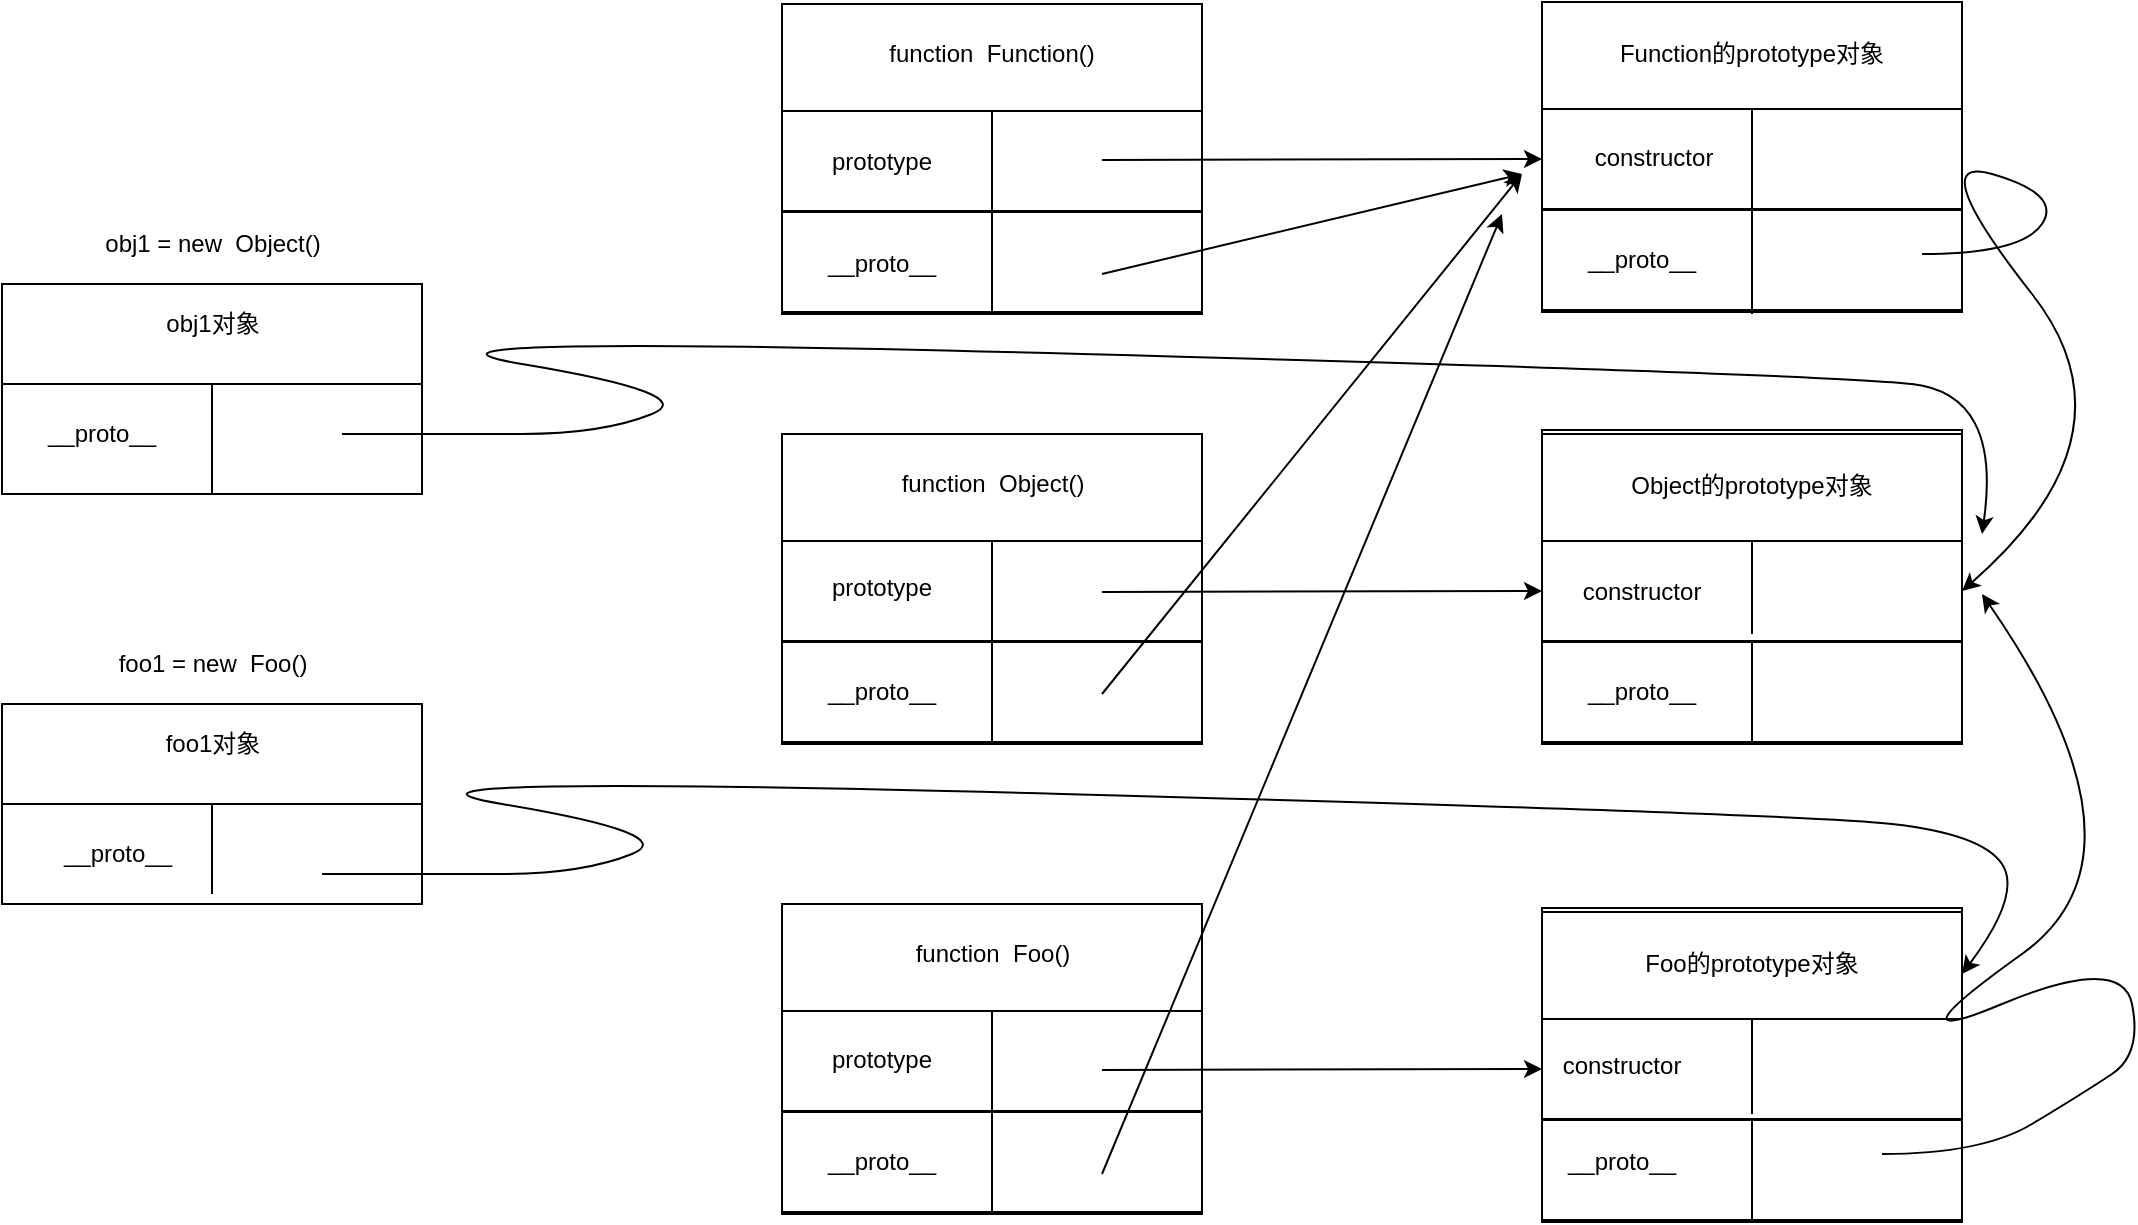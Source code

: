 <mxfile>
    <diagram id="1csUOhej7IXeKtxR6tfC" name="Page-1">
        <mxGraphModel dx="1108" dy="818" grid="1" gridSize="10" guides="1" tooltips="1" connect="1" arrows="1" fold="1" page="1" pageScale="1" pageWidth="1169" pageHeight="1654" math="0" shadow="0">
            <root>
                <mxCell id="0"/>
                <mxCell id="1" parent="0"/>
                <mxCell id="2" value="" style="rounded=0;whiteSpace=wrap;html=1;" parent="1" vertex="1">
                    <mxGeometry x="90" y="285" width="210" height="100" as="geometry"/>
                </mxCell>
                <mxCell id="3" value="" style="rounded=0;whiteSpace=wrap;html=1;" parent="1" vertex="1">
                    <mxGeometry x="90" y="335" width="210" height="55" as="geometry"/>
                </mxCell>
                <mxCell id="4" value="obj1 = new&amp;nbsp; Object()" style="text;html=1;align=center;verticalAlign=middle;resizable=0;points=[];autosize=1;strokeColor=none;" parent="1" vertex="1">
                    <mxGeometry x="135" y="255" width="120" height="20" as="geometry"/>
                </mxCell>
                <mxCell id="6" value="obj1对象" style="text;html=1;strokeColor=none;fillColor=none;align=center;verticalAlign=middle;whiteSpace=wrap;rounded=0;" parent="1" vertex="1">
                    <mxGeometry x="167.5" y="295" width="55" height="20" as="geometry"/>
                </mxCell>
                <mxCell id="7" value="" style="rounded=0;whiteSpace=wrap;html=1;" parent="1" vertex="1">
                    <mxGeometry x="90" y="495" width="210" height="100" as="geometry"/>
                </mxCell>
                <mxCell id="8" value="" style="rounded=0;whiteSpace=wrap;html=1;" parent="1" vertex="1">
                    <mxGeometry x="90" y="545" width="210" height="50" as="geometry"/>
                </mxCell>
                <mxCell id="9" value="foo1 = new&amp;nbsp; Foo()" style="text;html=1;align=center;verticalAlign=middle;resizable=0;points=[];autosize=1;strokeColor=none;" parent="1" vertex="1">
                    <mxGeometry x="140" y="465" width="110" height="20" as="geometry"/>
                </mxCell>
                <mxCell id="10" value="foo1对象" style="text;html=1;strokeColor=none;fillColor=none;align=center;verticalAlign=middle;whiteSpace=wrap;rounded=0;" parent="1" vertex="1">
                    <mxGeometry x="167.5" y="505" width="55" height="20" as="geometry"/>
                </mxCell>
                <mxCell id="11" value="" style="rounded=0;whiteSpace=wrap;html=1;" parent="1" vertex="1">
                    <mxGeometry x="480" y="145" width="210" height="155" as="geometry"/>
                </mxCell>
                <mxCell id="12" value="" style="rounded=0;whiteSpace=wrap;html=1;" parent="1" vertex="1">
                    <mxGeometry x="480" y="249" width="210" height="50" as="geometry"/>
                </mxCell>
                <mxCell id="14" value="function&amp;nbsp; Function()" style="text;html=1;strokeColor=none;fillColor=none;align=center;verticalAlign=middle;whiteSpace=wrap;rounded=0;" parent="1" vertex="1">
                    <mxGeometry x="521.88" y="160" width="126.25" height="20" as="geometry"/>
                </mxCell>
                <mxCell id="17" value="" style="rounded=0;whiteSpace=wrap;html=1;" parent="1" vertex="1">
                    <mxGeometry x="480" y="198.5" width="210" height="50" as="geometry"/>
                </mxCell>
                <mxCell id="18" value="" style="rounded=0;whiteSpace=wrap;html=1;" parent="1" vertex="1">
                    <mxGeometry x="480" y="360" width="210" height="155" as="geometry"/>
                </mxCell>
                <mxCell id="19" value="" style="rounded=0;whiteSpace=wrap;html=1;" parent="1" vertex="1">
                    <mxGeometry x="480" y="464" width="210" height="50" as="geometry"/>
                </mxCell>
                <mxCell id="20" value="function&amp;nbsp; Object()" style="text;html=1;strokeColor=none;fillColor=none;align=center;verticalAlign=middle;whiteSpace=wrap;rounded=0;" parent="1" vertex="1">
                    <mxGeometry x="533.75" y="375" width="102.5" height="20" as="geometry"/>
                </mxCell>
                <mxCell id="21" value="" style="rounded=0;whiteSpace=wrap;html=1;" parent="1" vertex="1">
                    <mxGeometry x="480" y="413.5" width="210" height="50" as="geometry"/>
                </mxCell>
                <mxCell id="22" value="" style="rounded=0;whiteSpace=wrap;html=1;" parent="1" vertex="1">
                    <mxGeometry x="480" y="595" width="210" height="155" as="geometry"/>
                </mxCell>
                <mxCell id="23" value="" style="rounded=0;whiteSpace=wrap;html=1;" parent="1" vertex="1">
                    <mxGeometry x="480" y="699" width="210" height="50" as="geometry"/>
                </mxCell>
                <mxCell id="24" value="function&amp;nbsp; Foo()" style="text;html=1;strokeColor=none;fillColor=none;align=center;verticalAlign=middle;whiteSpace=wrap;rounded=0;" parent="1" vertex="1">
                    <mxGeometry x="533.75" y="610" width="102.5" height="20" as="geometry"/>
                </mxCell>
                <mxCell id="25" value="" style="rounded=0;whiteSpace=wrap;html=1;" parent="1" vertex="1">
                    <mxGeometry x="480" y="648.5" width="210" height="50" as="geometry"/>
                </mxCell>
                <mxCell id="26" value="" style="rounded=0;whiteSpace=wrap;html=1;" parent="1" vertex="1">
                    <mxGeometry x="860" y="144" width="210" height="155" as="geometry"/>
                </mxCell>
                <mxCell id="27" value="" style="rounded=0;whiteSpace=wrap;html=1;" parent="1" vertex="1">
                    <mxGeometry x="860" y="248" width="210" height="50" as="geometry"/>
                </mxCell>
                <mxCell id="28" value="Function的prototype对象" style="text;html=1;strokeColor=none;fillColor=none;align=center;verticalAlign=middle;whiteSpace=wrap;rounded=0;" parent="1" vertex="1">
                    <mxGeometry x="895.93" y="160" width="138.13" height="20" as="geometry"/>
                </mxCell>
                <mxCell id="29" value="" style="rounded=0;whiteSpace=wrap;html=1;" parent="1" vertex="1">
                    <mxGeometry x="860" y="197.5" width="210" height="50" as="geometry"/>
                </mxCell>
                <mxCell id="30" value="" style="rounded=0;whiteSpace=wrap;html=1;" parent="1" vertex="1">
                    <mxGeometry x="860" y="358" width="210" height="155" as="geometry"/>
                </mxCell>
                <mxCell id="31" value="__proto__" style="rounded=0;whiteSpace=wrap;html=1;" parent="1" vertex="1">
                    <mxGeometry x="860" y="462" width="210" height="50" as="geometry"/>
                </mxCell>
                <mxCell id="32" value="Function的prototype对象" style="text;html=1;strokeColor=none;fillColor=none;align=center;verticalAlign=middle;whiteSpace=wrap;rounded=0;" parent="1" vertex="1">
                    <mxGeometry x="895.93" y="374" width="138.13" height="20" as="geometry"/>
                </mxCell>
                <mxCell id="33" value="constructor" style="rounded=0;whiteSpace=wrap;html=1;" parent="1" vertex="1">
                    <mxGeometry x="860" y="411.5" width="210" height="50" as="geometry"/>
                </mxCell>
                <mxCell id="34" value="" style="rounded=0;whiteSpace=wrap;html=1;" parent="1" vertex="1">
                    <mxGeometry x="860" y="360" width="210" height="155" as="geometry"/>
                </mxCell>
                <mxCell id="35" value="" style="rounded=0;whiteSpace=wrap;html=1;" parent="1" vertex="1">
                    <mxGeometry x="860" y="464" width="210" height="50" as="geometry"/>
                </mxCell>
                <mxCell id="36" value="Object的prototype对象" style="text;html=1;strokeColor=none;fillColor=none;align=center;verticalAlign=middle;whiteSpace=wrap;rounded=0;" parent="1" vertex="1">
                    <mxGeometry x="895.93" y="376" width="138.13" height="20" as="geometry"/>
                </mxCell>
                <mxCell id="37" value="" style="rounded=0;whiteSpace=wrap;html=1;" parent="1" vertex="1">
                    <mxGeometry x="860" y="413.5" width="210" height="50" as="geometry"/>
                </mxCell>
                <mxCell id="38" value="" style="rounded=0;whiteSpace=wrap;html=1;" parent="1" vertex="1">
                    <mxGeometry x="860" y="597" width="210" height="155" as="geometry"/>
                </mxCell>
                <mxCell id="39" value="__proto__" style="rounded=0;whiteSpace=wrap;html=1;" parent="1" vertex="1">
                    <mxGeometry x="860" y="701" width="210" height="50" as="geometry"/>
                </mxCell>
                <mxCell id="40" value="Function的prototype对象" style="text;html=1;strokeColor=none;fillColor=none;align=center;verticalAlign=middle;whiteSpace=wrap;rounded=0;" parent="1" vertex="1">
                    <mxGeometry x="895.93" y="613" width="138.13" height="20" as="geometry"/>
                </mxCell>
                <mxCell id="41" value="constructor" style="rounded=0;whiteSpace=wrap;html=1;" parent="1" vertex="1">
                    <mxGeometry x="860" y="650.5" width="210" height="50" as="geometry"/>
                </mxCell>
                <mxCell id="42" value="" style="rounded=0;whiteSpace=wrap;html=1;" parent="1" vertex="1">
                    <mxGeometry x="860" y="599" width="210" height="155" as="geometry"/>
                </mxCell>
                <mxCell id="124" value="" style="edgeStyle=orthogonalEdgeStyle;rounded=0;orthogonalLoop=1;jettySize=auto;html=1;" edge="1" parent="1" source="43" target="45">
                    <mxGeometry relative="1" as="geometry"/>
                </mxCell>
                <mxCell id="43" value="" style="rounded=0;whiteSpace=wrap;html=1;" parent="1" vertex="1">
                    <mxGeometry x="860" y="703" width="210" height="50" as="geometry"/>
                </mxCell>
                <mxCell id="44" value="Foo的prototype对象" style="text;html=1;strokeColor=none;fillColor=none;align=center;verticalAlign=middle;whiteSpace=wrap;rounded=0;" parent="1" vertex="1">
                    <mxGeometry x="895.93" y="615" width="138.13" height="20" as="geometry"/>
                </mxCell>
                <mxCell id="45" value="" style="rounded=0;whiteSpace=wrap;html=1;" parent="1" vertex="1">
                    <mxGeometry x="860" y="652.5" width="210" height="50" as="geometry"/>
                </mxCell>
                <mxCell id="71" value="" style="endArrow=classic;html=1;entryX=0;entryY=0.5;entryDx=0;entryDy=0;" parent="1" target="29" edge="1">
                    <mxGeometry width="50" height="50" relative="1" as="geometry">
                        <mxPoint x="640" y="223" as="sourcePoint"/>
                        <mxPoint x="690" y="190" as="targetPoint"/>
                    </mxGeometry>
                </mxCell>
                <mxCell id="75" value="" style="endArrow=classic;html=1;entryX=0;entryY=0.5;entryDx=0;entryDy=0;" parent="1" target="37" edge="1">
                    <mxGeometry width="50" height="50" relative="1" as="geometry">
                        <mxPoint x="640" y="439" as="sourcePoint"/>
                        <mxPoint x="690" y="400" as="targetPoint"/>
                    </mxGeometry>
                </mxCell>
                <mxCell id="76" value="" style="endArrow=classic;html=1;entryX=0;entryY=0.5;entryDx=0;entryDy=0;" parent="1" target="45" edge="1">
                    <mxGeometry width="50" height="50" relative="1" as="geometry">
                        <mxPoint x="640" y="678" as="sourcePoint"/>
                        <mxPoint x="690" y="630" as="targetPoint"/>
                    </mxGeometry>
                </mxCell>
                <mxCell id="77" value="" style="endArrow=classic;html=1;" parent="1" edge="1">
                    <mxGeometry width="50" height="50" relative="1" as="geometry">
                        <mxPoint x="640" y="280" as="sourcePoint"/>
                        <mxPoint x="850" y="230" as="targetPoint"/>
                    </mxGeometry>
                </mxCell>
                <mxCell id="78" value="" style="endArrow=classic;html=1;" parent="1" edge="1">
                    <mxGeometry width="50" height="50" relative="1" as="geometry">
                        <mxPoint x="640" y="490" as="sourcePoint"/>
                        <mxPoint x="850" y="230" as="targetPoint"/>
                    </mxGeometry>
                </mxCell>
                <mxCell id="81" value="" style="endArrow=classic;html=1;" edge="1" parent="1">
                    <mxGeometry width="50" height="50" relative="1" as="geometry">
                        <mxPoint x="640" y="730" as="sourcePoint"/>
                        <mxPoint x="840" y="250" as="targetPoint"/>
                    </mxGeometry>
                </mxCell>
                <mxCell id="83" value="" style="curved=1;endArrow=classic;html=1;entryX=1;entryY=0.5;entryDx=0;entryDy=0;" edge="1" parent="1" target="37">
                    <mxGeometry width="50" height="50" relative="1" as="geometry">
                        <mxPoint x="1050" y="270" as="sourcePoint"/>
                        <mxPoint x="1080" y="440" as="targetPoint"/>
                        <Array as="points">
                            <mxPoint x="1100" y="270"/>
                            <mxPoint x="1120" y="240"/>
                            <mxPoint x="1050" y="220"/>
                            <mxPoint x="1160" y="360"/>
                        </Array>
                    </mxGeometry>
                </mxCell>
                <mxCell id="85" value="" style="curved=1;endArrow=classic;html=1;" edge="1" parent="1">
                    <mxGeometry width="50" height="50" relative="1" as="geometry">
                        <mxPoint x="1030" y="720" as="sourcePoint"/>
                        <mxPoint x="1080" y="440" as="targetPoint"/>
                        <Array as="points">
                            <mxPoint x="1080" y="720"/>
                            <mxPoint x="1130" y="690"/>
                            <mxPoint x="1160" y="670"/>
                            <mxPoint x="1150" y="620"/>
                            <mxPoint x="1030" y="670"/>
                            <mxPoint x="1170" y="570"/>
                        </Array>
                    </mxGeometry>
                </mxCell>
                <mxCell id="89" value="" style="curved=1;endArrow=classic;html=1;" edge="1" parent="1">
                    <mxGeometry width="50" height="50" relative="1" as="geometry">
                        <mxPoint x="260" y="360" as="sourcePoint"/>
                        <mxPoint x="1080" y="410" as="targetPoint"/>
                        <Array as="points">
                            <mxPoint x="310" y="360"/>
                            <mxPoint x="390" y="360"/>
                            <mxPoint x="440" y="340"/>
                            <mxPoint x="260" y="310"/>
                            <mxPoint x="1000" y="330"/>
                            <mxPoint x="1090" y="340"/>
                        </Array>
                    </mxGeometry>
                </mxCell>
                <mxCell id="90" value="" style="curved=1;endArrow=classic;html=1;" edge="1" parent="1">
                    <mxGeometry width="50" height="50" relative="1" as="geometry">
                        <mxPoint x="250" y="580" as="sourcePoint"/>
                        <mxPoint x="1070" y="630" as="targetPoint"/>
                        <Array as="points">
                            <mxPoint x="300" y="580"/>
                            <mxPoint x="380" y="580"/>
                            <mxPoint x="430" y="560"/>
                            <mxPoint x="250" y="530"/>
                            <mxPoint x="990" y="550"/>
                            <mxPoint x="1080" y="560"/>
                            <mxPoint x="1100" y="590"/>
                        </Array>
                    </mxGeometry>
                </mxCell>
                <mxCell id="91" value="" style="endArrow=none;html=1;entryX=0.5;entryY=0;entryDx=0;entryDy=0;exitX=0.5;exitY=1;exitDx=0;exitDy=0;" edge="1" parent="1" source="3" target="3">
                    <mxGeometry width="50" height="50" relative="1" as="geometry">
                        <mxPoint x="195" y="380" as="sourcePoint"/>
                        <mxPoint x="260" y="330" as="targetPoint"/>
                    </mxGeometry>
                </mxCell>
                <mxCell id="94" value="__proto__" style="text;html=1;strokeColor=none;fillColor=none;align=center;verticalAlign=middle;whiteSpace=wrap;rounded=0;" vertex="1" parent="1">
                    <mxGeometry x="120" y="350" width="40" height="20" as="geometry"/>
                </mxCell>
                <mxCell id="96" value="" style="endArrow=none;html=1;exitX=0.5;exitY=1;exitDx=0;exitDy=0;" edge="1" parent="1" source="8" target="7">
                    <mxGeometry width="50" height="50" relative="1" as="geometry">
                        <mxPoint x="170" y="590" as="sourcePoint"/>
                        <mxPoint x="220" y="540" as="targetPoint"/>
                        <Array as="points"/>
                    </mxGeometry>
                </mxCell>
                <mxCell id="97" value="__proto__" style="text;html=1;strokeColor=none;fillColor=none;align=center;verticalAlign=middle;whiteSpace=wrap;rounded=0;" vertex="1" parent="1">
                    <mxGeometry x="127.5" y="560" width="40" height="20" as="geometry"/>
                </mxCell>
                <mxCell id="98" value="" style="endArrow=none;html=1;entryX=0.5;entryY=0;entryDx=0;entryDy=0;" edge="1" parent="1" target="8">
                    <mxGeometry width="50" height="50" relative="1" as="geometry">
                        <mxPoint x="195" y="590" as="sourcePoint"/>
                        <mxPoint x="230" y="540" as="targetPoint"/>
                        <Array as="points">
                            <mxPoint x="195" y="560"/>
                        </Array>
                    </mxGeometry>
                </mxCell>
                <mxCell id="99" value="&lt;span&gt;prototype&lt;/span&gt;" style="text;html=1;strokeColor=none;fillColor=none;align=center;verticalAlign=middle;whiteSpace=wrap;rounded=0;" vertex="1" parent="1">
                    <mxGeometry x="510" y="214" width="40" height="20" as="geometry"/>
                </mxCell>
                <mxCell id="100" value="" style="endArrow=none;html=1;exitX=0.5;exitY=0;exitDx=0;exitDy=0;entryX=0.5;entryY=0;entryDx=0;entryDy=0;" edge="1" parent="1" source="12" target="17">
                    <mxGeometry width="50" height="50" relative="1" as="geometry">
                        <mxPoint x="570" y="250" as="sourcePoint"/>
                        <mxPoint x="620" y="200" as="targetPoint"/>
                    </mxGeometry>
                </mxCell>
                <mxCell id="101" value="&lt;span&gt;__proto__&lt;/span&gt;" style="text;html=1;strokeColor=none;fillColor=none;align=center;verticalAlign=middle;whiteSpace=wrap;rounded=0;" vertex="1" parent="1">
                    <mxGeometry x="510" y="265" width="40" height="20" as="geometry"/>
                </mxCell>
                <mxCell id="102" value="" style="endArrow=none;html=1;exitX=0.5;exitY=1;exitDx=0;exitDy=0;entryX=0.5;entryY=0;entryDx=0;entryDy=0;" edge="1" parent="1" source="11" target="12">
                    <mxGeometry width="50" height="50" relative="1" as="geometry">
                        <mxPoint x="570" y="300" as="sourcePoint"/>
                        <mxPoint x="620" y="250" as="targetPoint"/>
                    </mxGeometry>
                </mxCell>
                <mxCell id="103" value="&lt;span&gt;prototype&lt;/span&gt;" style="text;html=1;strokeColor=none;fillColor=none;align=center;verticalAlign=middle;whiteSpace=wrap;rounded=0;" vertex="1" parent="1">
                    <mxGeometry x="510" y="427" width="40" height="20" as="geometry"/>
                </mxCell>
                <mxCell id="104" value="" style="endArrow=none;html=1;exitX=0.5;exitY=1;exitDx=0;exitDy=0;entryX=0.5;entryY=0;entryDx=0;entryDy=0;" edge="1" parent="1" source="21" target="21">
                    <mxGeometry width="50" height="50" relative="1" as="geometry">
                        <mxPoint x="570" y="460" as="sourcePoint"/>
                        <mxPoint x="620" y="410" as="targetPoint"/>
                    </mxGeometry>
                </mxCell>
                <mxCell id="105" value="&lt;span&gt;__proto__&lt;/span&gt;" style="text;html=1;strokeColor=none;fillColor=none;align=center;verticalAlign=middle;whiteSpace=wrap;rounded=0;" vertex="1" parent="1">
                    <mxGeometry x="510" y="479" width="40" height="20" as="geometry"/>
                </mxCell>
                <mxCell id="106" value="" style="endArrow=none;html=1;exitX=0.5;exitY=1;exitDx=0;exitDy=0;entryX=0.5;entryY=1;entryDx=0;entryDy=0;" edge="1" parent="1" source="19" target="21">
                    <mxGeometry width="50" height="50" relative="1" as="geometry">
                        <mxPoint x="570" y="510" as="sourcePoint"/>
                        <mxPoint x="620" y="460" as="targetPoint"/>
                    </mxGeometry>
                </mxCell>
                <mxCell id="107" value="&lt;span&gt;prototype&lt;/span&gt;" style="text;html=1;strokeColor=none;fillColor=none;align=center;verticalAlign=middle;whiteSpace=wrap;rounded=0;" vertex="1" parent="1">
                    <mxGeometry x="510" y="663" width="40" height="20" as="geometry"/>
                </mxCell>
                <mxCell id="108" value="" style="endArrow=none;html=1;exitX=0.5;exitY=0;exitDx=0;exitDy=0;entryX=0.5;entryY=0;entryDx=0;entryDy=0;" edge="1" parent="1" source="23" target="25">
                    <mxGeometry width="50" height="50" relative="1" as="geometry">
                        <mxPoint x="570" y="700" as="sourcePoint"/>
                        <mxPoint x="620" y="650" as="targetPoint"/>
                    </mxGeometry>
                </mxCell>
                <mxCell id="109" value="&lt;span&gt;__proto__&lt;/span&gt;" style="text;html=1;strokeColor=none;fillColor=none;align=center;verticalAlign=middle;whiteSpace=wrap;rounded=0;" vertex="1" parent="1">
                    <mxGeometry x="510" y="714" width="40" height="20" as="geometry"/>
                </mxCell>
                <mxCell id="110" value="" style="endArrow=none;html=1;exitX=0.5;exitY=1;exitDx=0;exitDy=0;entryX=0.5;entryY=0;entryDx=0;entryDy=0;" edge="1" parent="1" source="23" target="23">
                    <mxGeometry width="50" height="50" relative="1" as="geometry">
                        <mxPoint x="570" y="750" as="sourcePoint"/>
                        <mxPoint x="620" y="700" as="targetPoint"/>
                    </mxGeometry>
                </mxCell>
                <mxCell id="111" value="&lt;span&gt;constructor&lt;/span&gt;" style="text;html=1;strokeColor=none;fillColor=none;align=center;verticalAlign=middle;whiteSpace=wrap;rounded=0;" vertex="1" parent="1">
                    <mxGeometry x="896" y="212" width="40" height="20" as="geometry"/>
                </mxCell>
                <mxCell id="112" value="&lt;span&gt;__proto__&lt;/span&gt;" style="text;html=1;strokeColor=none;fillColor=none;align=center;verticalAlign=middle;whiteSpace=wrap;rounded=0;" vertex="1" parent="1">
                    <mxGeometry x="890" y="263" width="40" height="20" as="geometry"/>
                </mxCell>
                <mxCell id="114" value="" style="endArrow=none;html=1;exitX=0.5;exitY=0;exitDx=0;exitDy=0;entryX=0.5;entryY=0;entryDx=0;entryDy=0;" edge="1" parent="1" source="27" target="29">
                    <mxGeometry width="50" height="50" relative="1" as="geometry">
                        <mxPoint x="970" y="240" as="sourcePoint"/>
                        <mxPoint x="1010" y="190" as="targetPoint"/>
                    </mxGeometry>
                </mxCell>
                <mxCell id="115" value="" style="endArrow=none;html=1;entryX=0.5;entryY=1;entryDx=0;entryDy=0;" edge="1" parent="1" target="29">
                    <mxGeometry width="50" height="50" relative="1" as="geometry">
                        <mxPoint x="965" y="300" as="sourcePoint"/>
                        <mxPoint x="1000" y="250" as="targetPoint"/>
                    </mxGeometry>
                </mxCell>
                <mxCell id="116" value="&lt;span&gt;constructor&lt;/span&gt;" style="text;html=1;strokeColor=none;fillColor=none;align=center;verticalAlign=middle;whiteSpace=wrap;rounded=0;" vertex="1" parent="1">
                    <mxGeometry x="890" y="429" width="40" height="20" as="geometry"/>
                </mxCell>
                <mxCell id="117" value="&lt;span&gt;__proto__&lt;/span&gt;" style="text;html=1;strokeColor=none;fillColor=none;align=center;verticalAlign=middle;whiteSpace=wrap;rounded=0;" vertex="1" parent="1">
                    <mxGeometry x="890" y="479" width="40" height="20" as="geometry"/>
                </mxCell>
                <mxCell id="118" value="" style="endArrow=none;html=1;entryX=0.5;entryY=0;entryDx=0;entryDy=0;" edge="1" parent="1" target="37">
                    <mxGeometry width="50" height="50" relative="1" as="geometry">
                        <mxPoint x="965" y="460" as="sourcePoint"/>
                        <mxPoint x="1010" y="410" as="targetPoint"/>
                    </mxGeometry>
                </mxCell>
                <mxCell id="119" value="" style="endArrow=none;html=1;exitX=0.5;exitY=1;exitDx=0;exitDy=0;entryX=0.5;entryY=0;entryDx=0;entryDy=0;" edge="1" parent="1" source="35" target="35">
                    <mxGeometry width="50" height="50" relative="1" as="geometry">
                        <mxPoint x="960" y="510" as="sourcePoint"/>
                        <mxPoint x="1010" y="460" as="targetPoint"/>
                    </mxGeometry>
                </mxCell>
                <mxCell id="120" value="&lt;span&gt;constructor&lt;/span&gt;" style="text;html=1;strokeColor=none;fillColor=none;align=center;verticalAlign=middle;whiteSpace=wrap;rounded=0;" vertex="1" parent="1">
                    <mxGeometry x="880" y="666" width="40" height="20" as="geometry"/>
                </mxCell>
                <mxCell id="121" value="&lt;span&gt;__proto__&lt;/span&gt;" style="text;html=1;strokeColor=none;fillColor=none;align=center;verticalAlign=middle;whiteSpace=wrap;rounded=0;" vertex="1" parent="1">
                    <mxGeometry x="880" y="714" width="40" height="20" as="geometry"/>
                </mxCell>
                <mxCell id="125" value="" style="endArrow=none;html=1;entryX=0.5;entryY=0;entryDx=0;entryDy=0;" edge="1" parent="1" target="45">
                    <mxGeometry width="50" height="50" relative="1" as="geometry">
                        <mxPoint x="965" y="700" as="sourcePoint"/>
                        <mxPoint x="1010" y="650" as="targetPoint"/>
                    </mxGeometry>
                </mxCell>
                <mxCell id="126" value="" style="endArrow=none;html=1;entryX=0.5;entryY=1;entryDx=0;entryDy=0;exitX=0.5;exitY=1;exitDx=0;exitDy=0;" edge="1" parent="1" source="43" target="45">
                    <mxGeometry width="50" height="50" relative="1" as="geometry">
                        <mxPoint x="960" y="750" as="sourcePoint"/>
                        <mxPoint x="990" y="700" as="targetPoint"/>
                    </mxGeometry>
                </mxCell>
            </root>
        </mxGraphModel>
    </diagram>
</mxfile>